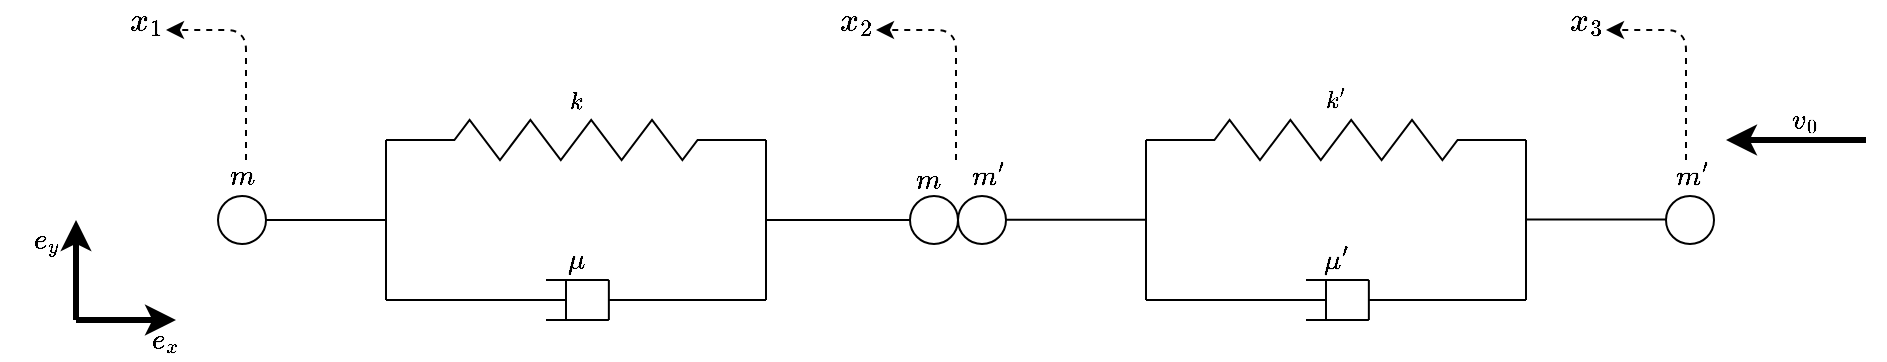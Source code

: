 <mxfile version="14.5.1" type="device" pages="4"><diagram id="ytJeGwFLIwiYyq0UvmY3" name="Page-1"><mxGraphModel dx="1732" dy="805" grid="1" gridSize="5" guides="1" tooltips="1" connect="1" arrows="0" fold="1" page="1" pageScale="1" pageWidth="827" pageHeight="1169" math="1" shadow="0"><root><mxCell id="0"/><mxCell id="1" parent="0"/><mxCell id="ikvbMiQ3zN002EQEy758-4" value="" style="endArrow=none;html=1;" parent="1" edge="1"><mxGeometry width="50" height="50" relative="1" as="geometry"><mxPoint x="80" y="380" as="sourcePoint"/><mxPoint x="80" y="300" as="targetPoint"/></mxGeometry></mxCell><mxCell id="ikvbMiQ3zN002EQEy758-6" value="" style="endArrow=none;html=1;" parent="1" edge="1"><mxGeometry width="50" height="50" relative="1" as="geometry"><mxPoint x="270" y="380" as="sourcePoint"/><mxPoint x="270" y="300" as="targetPoint"/></mxGeometry></mxCell><mxCell id="ikvbMiQ3zN002EQEy758-13" value="" style="group;labelPosition=center;verticalLabelPosition=middle;align=center;verticalAlign=middle;" parent="1" vertex="1" connectable="0"><mxGeometry x="80" y="290" width="190" height="20" as="geometry"/></mxCell><mxCell id="ikvbMiQ3zN002EQEy758-1" value="$$k$$" style="verticalLabelPosition=top;shadow=0;dashed=0;align=center;html=1;verticalAlign=middle;strokeWidth=1;shape=mxgraph.electrical.resistors.resistor_2;rounded=1;comic=0;labelBackgroundColor=none;fontFamily=Verdana;fontSize=12;whiteSpace=wrap;labelPosition=center;" parent="ikvbMiQ3zN002EQEy758-13" vertex="1"><mxGeometry width="190" height="20" as="geometry"/></mxCell><mxCell id="ikvbMiQ3zN002EQEy758-11" value="" style="endArrow=none;html=1;" parent="1" edge="1"><mxGeometry width="50" height="50" relative="1" as="geometry"><mxPoint x="191.429" y="390" as="sourcePoint"/><mxPoint x="191.429" y="370" as="targetPoint"/></mxGeometry></mxCell><mxCell id="ikvbMiQ3zN002EQEy758-25" value="" style="group" parent="1" vertex="1" connectable="0"><mxGeometry x="80" y="350" width="190" height="40" as="geometry"/></mxCell><mxCell id="ikvbMiQ3zN002EQEy758-19" value="" style="group;" parent="ikvbMiQ3zN002EQEy758-25" vertex="1" connectable="0"><mxGeometry y="20" width="190" height="20" as="geometry"/></mxCell><mxCell id="ikvbMiQ3zN002EQEy758-14" value="" style="group" parent="ikvbMiQ3zN002EQEy758-19" vertex="1" connectable="0"><mxGeometry width="90" height="20" as="geometry"/></mxCell><mxCell id="ikvbMiQ3zN002EQEy758-7" value="" style="endArrow=none;html=1;" parent="ikvbMiQ3zN002EQEy758-14" edge="1"><mxGeometry width="50" height="50" relative="1" as="geometry"><mxPoint y="10" as="sourcePoint"/><mxPoint x="90" y="10" as="targetPoint"/></mxGeometry></mxCell><mxCell id="ikvbMiQ3zN002EQEy758-8" value="" style="endArrow=none;html=1;" parent="ikvbMiQ3zN002EQEy758-14" edge="1"><mxGeometry width="50" height="50" relative="1" as="geometry"><mxPoint x="90" y="20" as="sourcePoint"/><mxPoint x="90" as="targetPoint"/></mxGeometry></mxCell><mxCell id="ikvbMiQ3zN002EQEy758-15" value="" style="group;whiteSpace=wrap;" parent="ikvbMiQ3zN002EQEy758-19" vertex="1" connectable="0"><mxGeometry x="80" width="110" height="20" as="geometry"/></mxCell><mxCell id="ikvbMiQ3zN002EQEy758-9" value="" style="endArrow=none;html=1;" parent="ikvbMiQ3zN002EQEy758-15" edge="1"><mxGeometry width="50" height="50" relative="1" as="geometry"><mxPoint y="20" as="sourcePoint"/><mxPoint x="31.429" y="20" as="targetPoint"/></mxGeometry></mxCell><mxCell id="ikvbMiQ3zN002EQEy758-10" value="" style="endArrow=none;html=1;" parent="ikvbMiQ3zN002EQEy758-15" edge="1"><mxGeometry width="50" height="50" relative="1" as="geometry"><mxPoint as="sourcePoint"/><mxPoint x="31.429" as="targetPoint"/></mxGeometry></mxCell><mxCell id="ikvbMiQ3zN002EQEy758-12" value="" style="endArrow=none;html=1;" parent="ikvbMiQ3zN002EQEy758-15" edge="1"><mxGeometry width="50" height="50" relative="1" as="geometry"><mxPoint x="31.429" y="10" as="sourcePoint"/><mxPoint x="110" y="10" as="targetPoint"/></mxGeometry></mxCell><mxCell id="ikvbMiQ3zN002EQEy758-23" value="$$\mu$$" style="text;html=1;align=center;verticalAlign=middle;resizable=0;points=[];autosize=1;" parent="ikvbMiQ3zN002EQEy758-25" vertex="1"><mxGeometry x="65" width="60" height="20" as="geometry"/></mxCell><mxCell id="ikvbMiQ3zN002EQEy758-26" value="" style="endArrow=none;html=1;" parent="1" edge="1"><mxGeometry width="50" height="50" relative="1" as="geometry"><mxPoint x="20" y="340" as="sourcePoint"/><mxPoint x="80" y="340" as="targetPoint"/></mxGeometry></mxCell><mxCell id="ikvbMiQ3zN002EQEy758-34" value="" style="endArrow=none;html=1;entryX=0;entryY=0.5;entryDx=0;entryDy=0;" parent="1" edge="1" target="zaI7KPjIuQ21_3cleG6U-3"><mxGeometry width="50" height="50" relative="1" as="geometry"><mxPoint x="270" y="340" as="sourcePoint"/><mxPoint x="340" y="340" as="targetPoint"/></mxGeometry></mxCell><mxCell id="ikvbMiQ3zN002EQEy758-38" value="" style="ellipse;whiteSpace=wrap;html=1;aspect=fixed;" parent="1" vertex="1"><mxGeometry x="366" y="328" width="24" height="24" as="geometry"/></mxCell><mxCell id="ikvbMiQ3zN002EQEy758-39" value="" style="endArrow=none;html=1;" parent="1" edge="1"><mxGeometry width="50" height="50" relative="1" as="geometry"><mxPoint x="390.0" y="339.86" as="sourcePoint"/><mxPoint x="460.0" y="339.86" as="targetPoint"/></mxGeometry></mxCell><mxCell id="ikvbMiQ3zN002EQEy758-55" value="" style="endArrow=none;html=1;" parent="1" edge="1"><mxGeometry width="50" height="50" relative="1" as="geometry"><mxPoint x="460" y="380" as="sourcePoint"/><mxPoint x="460" y="300" as="targetPoint"/></mxGeometry></mxCell><mxCell id="ikvbMiQ3zN002EQEy758-56" value="" style="endArrow=none;html=1;" parent="1" edge="1"><mxGeometry width="50" height="50" relative="1" as="geometry"><mxPoint x="650" y="380" as="sourcePoint"/><mxPoint x="650" y="300" as="targetPoint"/></mxGeometry></mxCell><mxCell id="ikvbMiQ3zN002EQEy758-57" value="" style="group;labelPosition=center;verticalLabelPosition=middle;align=center;verticalAlign=middle;" parent="1" vertex="1" connectable="0"><mxGeometry x="460" y="290" width="190" height="20" as="geometry"/></mxCell><mxCell id="ikvbMiQ3zN002EQEy758-58" value="$$k'$$" style="verticalLabelPosition=top;shadow=0;dashed=0;align=center;html=1;verticalAlign=middle;strokeWidth=1;shape=mxgraph.electrical.resistors.resistor_2;rounded=1;comic=0;labelBackgroundColor=none;fontFamily=Verdana;fontSize=12;whiteSpace=wrap;labelPosition=center;" parent="ikvbMiQ3zN002EQEy758-57" vertex="1"><mxGeometry width="190" height="20" as="geometry"/></mxCell><mxCell id="ikvbMiQ3zN002EQEy758-59" value="" style="endArrow=none;html=1;" parent="1" edge="1"><mxGeometry width="50" height="50" relative="1" as="geometry"><mxPoint x="571.429" y="390" as="sourcePoint"/><mxPoint x="571.429" y="370" as="targetPoint"/></mxGeometry></mxCell><mxCell id="ikvbMiQ3zN002EQEy758-60" value="" style="group" parent="1" vertex="1" connectable="0"><mxGeometry x="460" y="350" width="190" height="40" as="geometry"/></mxCell><mxCell id="ikvbMiQ3zN002EQEy758-61" value="" style="group;" parent="ikvbMiQ3zN002EQEy758-60" vertex="1" connectable="0"><mxGeometry y="20" width="190" height="20" as="geometry"/></mxCell><mxCell id="ikvbMiQ3zN002EQEy758-62" value="" style="group" parent="ikvbMiQ3zN002EQEy758-61" vertex="1" connectable="0"><mxGeometry width="90" height="20" as="geometry"/></mxCell><mxCell id="ikvbMiQ3zN002EQEy758-63" value="" style="endArrow=none;html=1;" parent="ikvbMiQ3zN002EQEy758-62" edge="1"><mxGeometry width="50" height="50" relative="1" as="geometry"><mxPoint y="10" as="sourcePoint"/><mxPoint x="90" y="10" as="targetPoint"/></mxGeometry></mxCell><mxCell id="ikvbMiQ3zN002EQEy758-64" value="" style="endArrow=none;html=1;" parent="ikvbMiQ3zN002EQEy758-62" edge="1"><mxGeometry width="50" height="50" relative="1" as="geometry"><mxPoint x="90" y="20" as="sourcePoint"/><mxPoint x="90" as="targetPoint"/></mxGeometry></mxCell><mxCell id="ikvbMiQ3zN002EQEy758-65" value="" style="group;whiteSpace=wrap;" parent="ikvbMiQ3zN002EQEy758-61" vertex="1" connectable="0"><mxGeometry x="80" width="110" height="20" as="geometry"/></mxCell><mxCell id="ikvbMiQ3zN002EQEy758-66" value="" style="endArrow=none;html=1;" parent="ikvbMiQ3zN002EQEy758-65" edge="1"><mxGeometry width="50" height="50" relative="1" as="geometry"><mxPoint y="20" as="sourcePoint"/><mxPoint x="31.429" y="20" as="targetPoint"/></mxGeometry></mxCell><mxCell id="ikvbMiQ3zN002EQEy758-67" value="" style="endArrow=none;html=1;" parent="ikvbMiQ3zN002EQEy758-65" edge="1"><mxGeometry width="50" height="50" relative="1" as="geometry"><mxPoint as="sourcePoint"/><mxPoint x="31.429" as="targetPoint"/></mxGeometry></mxCell><mxCell id="ikvbMiQ3zN002EQEy758-68" value="" style="endArrow=none;html=1;" parent="ikvbMiQ3zN002EQEy758-65" edge="1"><mxGeometry width="50" height="50" relative="1" as="geometry"><mxPoint x="31.429" y="10" as="sourcePoint"/><mxPoint x="110" y="10" as="targetPoint"/></mxGeometry></mxCell><mxCell id="ikvbMiQ3zN002EQEy758-69" value="$$\mu'$$" style="text;html=1;align=center;verticalAlign=middle;resizable=0;points=[];autosize=1;" parent="ikvbMiQ3zN002EQEy758-60" vertex="1"><mxGeometry x="65" width="60" height="20" as="geometry"/></mxCell><mxCell id="ikvbMiQ3zN002EQEy758-70" value="" style="endArrow=none;html=1;" parent="1" edge="1"><mxGeometry width="50" height="50" relative="1" as="geometry"><mxPoint x="650" y="339.71" as="sourcePoint"/><mxPoint x="720" y="339.71" as="targetPoint"/></mxGeometry></mxCell><mxCell id="ikvbMiQ3zN002EQEy758-72" value="$$m'$$" style="text;html=1;align=center;verticalAlign=middle;resizable=0;points=[];autosize=1;" parent="1" vertex="1"><mxGeometry x="708" y="308" width="50" height="20" as="geometry"/></mxCell><mxCell id="ikvbMiQ3zN002EQEy758-74" value="$$m$$" style="text;html=1;align=center;verticalAlign=middle;resizable=0;points=[];autosize=1;" parent="1" vertex="1"><mxGeometry x="326" y="310" width="50" height="20" as="geometry"/></mxCell><mxCell id="ikvbMiQ3zN002EQEy758-75" value="$$m'$$" style="text;html=1;align=center;verticalAlign=middle;resizable=0;points=[];autosize=1;" parent="1" vertex="1"><mxGeometry x="356" y="308" width="50" height="20" as="geometry"/></mxCell><mxCell id="A-Y7U5vyH84K1qmAF5ST-1" value="" style="group" parent="1" vertex="1" connectable="0"><mxGeometry x="-85" y="295" width="155" height="105" as="geometry"/></mxCell><mxCell id="ikvbMiQ3zN002EQEy758-80" value="" style="group;dashed=1;" parent="A-Y7U5vyH84K1qmAF5ST-1" vertex="1" connectable="0"><mxGeometry x="35" width="90" height="85" as="geometry"/></mxCell><mxCell id="zaI7KPjIuQ21_3cleG6U-5" value="" style="ellipse;whiteSpace=wrap;html=1;aspect=fixed;" vertex="1" parent="ikvbMiQ3zN002EQEy758-80"><mxGeometry x="46" y="33" width="24" height="24" as="geometry"/></mxCell><mxCell id="ikvbMiQ3zN002EQEy758-76" value="$$m$$" style="text;html=1;align=center;verticalAlign=middle;resizable=0;points=[];autosize=1;" parent="ikvbMiQ3zN002EQEy758-80" vertex="1"><mxGeometry x="33" y="13" width="50" height="20" as="geometry"/></mxCell><mxCell id="A-Y7U5vyH84K1qmAF5ST-2" value="" style="group" parent="1" vertex="1" connectable="0"><mxGeometry x="750" y="280" width="70" height="20" as="geometry"/></mxCell><mxCell id="ikvbMiQ3zN002EQEy758-86" value="" style="endArrow=classic;html=1;strokeWidth=3;" parent="A-Y7U5vyH84K1qmAF5ST-2" edge="1"><mxGeometry width="50" height="50" relative="1" as="geometry"><mxPoint x="70" y="20" as="sourcePoint"/><mxPoint y="20" as="targetPoint"/></mxGeometry></mxCell><mxCell id="ikvbMiQ3zN002EQEy758-88" value="$$v_0$$" style="text;html=1;strokeColor=none;fillColor=none;align=center;verticalAlign=middle;whiteSpace=wrap;rounded=0;dashed=1;" parent="A-Y7U5vyH84K1qmAF5ST-2" vertex="1"><mxGeometry x="20" width="40" height="20" as="geometry"/></mxCell><mxCell id="zaI7KPjIuQ21_3cleG6U-3" value="" style="ellipse;whiteSpace=wrap;html=1;aspect=fixed;" vertex="1" parent="1"><mxGeometry x="342" y="328" width="24" height="24" as="geometry"/></mxCell><mxCell id="zaI7KPjIuQ21_3cleG6U-4" value="" style="ellipse;whiteSpace=wrap;html=1;aspect=fixed;" vertex="1" parent="1"><mxGeometry x="720" y="328" width="24" height="24" as="geometry"/></mxCell><mxCell id="QIRo2a5x82lyeDeJvewS-6" value="" style="group" vertex="1" connectable="0" parent="1"><mxGeometry x="250" y="240" width="115" height="21" as="geometry"/></mxCell><mxCell id="QIRo2a5x82lyeDeJvewS-11" value="" style="group" vertex="1" connectable="0" parent="QIRo2a5x82lyeDeJvewS-6"><mxGeometry width="115" height="21" as="geometry"/></mxCell><mxCell id="zaI7KPjIuQ21_3cleG6U-6" value="" style="group" vertex="1" connectable="0" parent="QIRo2a5x82lyeDeJvewS-11"><mxGeometry y="-10" width="85" height="21" as="geometry"/></mxCell><mxCell id="zaI7KPjIuQ21_3cleG6U-2" value="&lt;font style=&quot;font-size: 14px&quot;&gt;$$x_2$$&lt;/font&gt;" style="text;html=1;strokeColor=none;fillColor=none;align=center;verticalAlign=middle;whiteSpace=wrap;rounded=0;" vertex="1" parent="zaI7KPjIuQ21_3cleG6U-6"><mxGeometry x="45" width="40" height="20" as="geometry"/></mxCell><mxCell id="QIRo2a5x82lyeDeJvewS-4" value="" style="endArrow=classic;html=1;dashed=1;exitX=0.18;exitY=0.6;exitDx=0;exitDy=0;exitPerimeter=0;" edge="1" parent="QIRo2a5x82lyeDeJvewS-11"><mxGeometry width="50" height="50" relative="1" as="geometry"><mxPoint x="115" y="70" as="sourcePoint"/><mxPoint x="75" y="5" as="targetPoint"/><Array as="points"><mxPoint x="115" y="5"/></Array></mxGeometry></mxCell><mxCell id="QIRo2a5x82lyeDeJvewS-12" value="" style="group" vertex="1" connectable="0" parent="1"><mxGeometry x="615" y="230" width="85" height="21" as="geometry"/></mxCell><mxCell id="QIRo2a5x82lyeDeJvewS-13" value="&lt;font style=&quot;font-size: 14px&quot;&gt;$$x_3$$&lt;/font&gt;" style="text;html=1;strokeColor=none;fillColor=none;align=center;verticalAlign=middle;whiteSpace=wrap;rounded=0;" vertex="1" parent="QIRo2a5x82lyeDeJvewS-12"><mxGeometry x="45" width="40" height="20" as="geometry"/></mxCell><mxCell id="QIRo2a5x82lyeDeJvewS-14" value="" style="endArrow=classic;html=1;dashed=1;exitX=0.18;exitY=0.6;exitDx=0;exitDy=0;exitPerimeter=0;" edge="1" parent="1"><mxGeometry width="50" height="50" relative="1" as="geometry"><mxPoint x="730" y="310" as="sourcePoint"/><mxPoint x="690" y="245" as="targetPoint"/><Array as="points"><mxPoint x="730" y="245"/></Array></mxGeometry></mxCell><mxCell id="QIRo2a5x82lyeDeJvewS-15" value="" style="group" vertex="1" connectable="0" parent="1"><mxGeometry x="-105" y="230" width="85" height="21" as="geometry"/></mxCell><mxCell id="QIRo2a5x82lyeDeJvewS-16" value="&lt;font style=&quot;font-size: 14px&quot;&gt;$$x_1$$&lt;/font&gt;" style="text;html=1;strokeColor=none;fillColor=none;align=center;verticalAlign=middle;whiteSpace=wrap;rounded=0;" vertex="1" parent="QIRo2a5x82lyeDeJvewS-15"><mxGeometry x="45" width="40" height="20" as="geometry"/></mxCell><mxCell id="QIRo2a5x82lyeDeJvewS-17" value="" style="endArrow=classic;html=1;dashed=1;exitX=0.18;exitY=0.6;exitDx=0;exitDy=0;exitPerimeter=0;" edge="1" parent="1"><mxGeometry width="50" height="50" relative="1" as="geometry"><mxPoint x="10" y="310" as="sourcePoint"/><mxPoint x="-30" y="245" as="targetPoint"/><Array as="points"><mxPoint x="10" y="245"/></Array></mxGeometry></mxCell><mxCell id="ikvbMiQ3zN002EQEy758-77" value="" style="endArrow=classic;html=1;strokeWidth=3;" parent="1" edge="1"><mxGeometry width="50" height="50" relative="1" as="geometry"><mxPoint x="-75" y="390" as="sourcePoint"/><mxPoint x="-25" y="390" as="targetPoint"/></mxGeometry></mxCell><mxCell id="ikvbMiQ3zN002EQEy758-79" value="" style="endArrow=classic;html=1;strokeWidth=3;" parent="1" edge="1"><mxGeometry width="50" height="50" relative="1" as="geometry"><mxPoint x="-75" y="390" as="sourcePoint"/><mxPoint x="-75" y="340" as="targetPoint"/></mxGeometry></mxCell><mxCell id="ikvbMiQ3zN002EQEy758-82" value="$$e_x$$" style="text;html=1;strokeColor=none;fillColor=none;align=center;verticalAlign=middle;whiteSpace=wrap;rounded=0;dashed=1;" parent="1" vertex="1"><mxGeometry x="-50" y="390" width="40" height="20" as="geometry"/></mxCell><mxCell id="ikvbMiQ3zN002EQEy758-83" value="$$e_y$$" style="text;html=1;strokeColor=none;fillColor=none;align=center;verticalAlign=middle;whiteSpace=wrap;rounded=0;dashed=1;" parent="1" vertex="1"><mxGeometry x="-110" y="340" width="40" height="20" as="geometry"/></mxCell></root></mxGraphModel></diagram><diagram id="JEn1biWKBLTIGsbD8lLC" name="Page-4"><mxGraphModel dx="434" dy="386" grid="1" gridSize="2" guides="1" tooltips="1" connect="1" arrows="1" fold="1" page="1" pageScale="1" pageWidth="827" pageHeight="1169" math="1" shadow="0"><root><mxCell id="UVTlB2MMpKUOKBtwbOYd-0"/><mxCell id="UVTlB2MMpKUOKBtwbOYd-1" parent="UVTlB2MMpKUOKBtwbOYd-0"/><mxCell id="UVTlB2MMpKUOKBtwbOYd-2" value="" style="ellipse;whiteSpace=wrap;html=1;aspect=fixed;" vertex="1" parent="UVTlB2MMpKUOKBtwbOYd-1"><mxGeometry x="150" y="342" width="50" height="50" as="geometry"/></mxCell><mxCell id="UVTlB2MMpKUOKBtwbOYd-3" value="" style="endArrow=classic;html=1;strokeWidth=3;" edge="1" parent="UVTlB2MMpKUOKBtwbOYd-1"><mxGeometry width="50" height="50" relative="1" as="geometry"><mxPoint x="310" y="360" as="sourcePoint"/><mxPoint x="200" y="360" as="targetPoint"/></mxGeometry></mxCell><mxCell id="UVTlB2MMpKUOKBtwbOYd-4" value="" style="endArrow=classic;html=1;strokeWidth=3;" edge="1" parent="UVTlB2MMpKUOKBtwbOYd-1"><mxGeometry width="50" height="50" relative="1" as="geometry"><mxPoint x="310" y="376" as="sourcePoint"/><mxPoint x="200" y="376" as="targetPoint"/></mxGeometry></mxCell><mxCell id="UVTlB2MMpKUOKBtwbOYd-6" value="$$m$$" style="text;html=1;strokeColor=none;fillColor=none;align=center;verticalAlign=middle;whiteSpace=wrap;rounded=0;dashed=1;" vertex="1" parent="UVTlB2MMpKUOKBtwbOYd-1"><mxGeometry x="155" y="356" width="40" height="20" as="geometry"/></mxCell><mxCell id="woAikRQFrL4eNpb0GCjC-0" value="$$\mu( \dot x_1 - \dot x_2)$$" style="text;html=1;strokeColor=none;fillColor=none;align=center;verticalAlign=middle;whiteSpace=wrap;rounded=0;dashed=1;" vertex="1" parent="UVTlB2MMpKUOKBtwbOYd-1"><mxGeometry x="238" y="378" width="46" height="20" as="geometry"/></mxCell><mxCell id="nXnG8BlrmxYwcEeNddY_-0" value="$$k(x_1-x_2)$$" style="text;html=1;strokeColor=none;fillColor=none;align=center;verticalAlign=middle;whiteSpace=wrap;rounded=0;dashed=1;" vertex="1" parent="UVTlB2MMpKUOKBtwbOYd-1"><mxGeometry x="224" y="336" width="80" height="20" as="geometry"/></mxCell></root></mxGraphModel></diagram><diagram id="uyrivEJpbbiFCjdhrZBp" name="Page-2"><mxGraphModel dx="434" dy="386" grid="1" gridSize="2" guides="1" tooltips="1" connect="1" arrows="1" fold="1" page="1" pageScale="1" pageWidth="827" pageHeight="1169" math="1" shadow="0"><root><mxCell id="KhA-8r9i5D4Uf5z0PQl2-0"/><mxCell id="KhA-8r9i5D4Uf5z0PQl2-1" parent="KhA-8r9i5D4Uf5z0PQl2-0"/><mxCell id="KhA-8r9i5D4Uf5z0PQl2-2" value="" style="ellipse;whiteSpace=wrap;html=1;aspect=fixed;" parent="KhA-8r9i5D4Uf5z0PQl2-1" vertex="1"><mxGeometry x="310" y="320" width="85" height="85" as="geometry"/></mxCell><mxCell id="gEBolxCsEXbA6LwS16UR-0" value="" style="endArrow=classic;html=1;strokeWidth=3;" parent="KhA-8r9i5D4Uf5z0PQl2-1" edge="1"><mxGeometry width="50" height="50" relative="1" as="geometry"><mxPoint x="208" y="350" as="sourcePoint"/><mxPoint x="310" y="350" as="targetPoint"/></mxGeometry></mxCell><mxCell id="MfWgTk31oVo36vph-vOd-1" value="$$k(x_1-x_2)$$" style="text;html=1;strokeColor=none;fillColor=none;align=center;verticalAlign=middle;whiteSpace=wrap;rounded=0;dashed=1;" parent="KhA-8r9i5D4Uf5z0PQl2-1" vertex="1"><mxGeometry x="218" y="328" width="80" height="20" as="geometry"/></mxCell><mxCell id="MfWgTk31oVo36vph-vOd-2" value="" style="endArrow=classic;html=1;strokeWidth=3;" parent="KhA-8r9i5D4Uf5z0PQl2-1" edge="1"><mxGeometry width="50" height="50" relative="1" as="geometry"><mxPoint x="208" y="380" as="sourcePoint"/><mxPoint x="310" y="380" as="targetPoint"/></mxGeometry></mxCell><mxCell id="dHN0YDGmqqD9gYqE2MoQ-1" value="$$\mu( \dot x_1 - \dot x_2)$$" style="text;html=1;strokeColor=none;fillColor=none;align=center;verticalAlign=middle;whiteSpace=wrap;rounded=0;dashed=1;" parent="KhA-8r9i5D4Uf5z0PQl2-1" vertex="1"><mxGeometry x="230" y="382" width="46" height="20" as="geometry"/></mxCell><mxCell id="dHN0YDGmqqD9gYqE2MoQ-2" value="" style="endArrow=classic;html=1;strokeWidth=3;entryX=0.984;entryY=0.712;entryDx=0;entryDy=0;entryPerimeter=0;" parent="KhA-8r9i5D4Uf5z0PQl2-1" target="KhA-8r9i5D4Uf5z0PQl2-2" edge="1"><mxGeometry width="50" height="50" relative="1" as="geometry"><mxPoint x="490" y="381" as="sourcePoint"/><mxPoint x="515" y="369.43" as="targetPoint"/></mxGeometry></mxCell><mxCell id="dHN0YDGmqqD9gYqE2MoQ-3" value="$$\mu' (\dot x_2-\dot x_3)$$" style="text;html=1;strokeColor=none;fillColor=none;align=center;verticalAlign=middle;whiteSpace=wrap;rounded=0;dashed=1;" parent="KhA-8r9i5D4Uf5z0PQl2-1" vertex="1"><mxGeometry x="428" y="384" width="40" height="20" as="geometry"/></mxCell><mxCell id="dHN0YDGmqqD9gYqE2MoQ-4" value="" style="endArrow=classic;html=1;strokeWidth=3;entryX=0.984;entryY=0.712;entryDx=0;entryDy=0;entryPerimeter=0;" parent="KhA-8r9i5D4Uf5z0PQl2-1" edge="1"><mxGeometry width="50" height="50" relative="1" as="geometry"><mxPoint x="487" y="342" as="sourcePoint"/><mxPoint x="392" y="342.16" as="targetPoint"/></mxGeometry></mxCell><mxCell id="dHN0YDGmqqD9gYqE2MoQ-5" value="$$k' (x_2-x_3)$$" style="text;html=1;strokeColor=none;fillColor=none;align=center;verticalAlign=middle;whiteSpace=wrap;rounded=0;dashed=1;" parent="KhA-8r9i5D4Uf5z0PQl2-1" vertex="1"><mxGeometry x="426" y="318" width="40" height="20" as="geometry"/></mxCell><mxCell id="dHN0YDGmqqD9gYqE2MoQ-6" value="$$m+m'$$" style="text;html=1;strokeColor=none;fillColor=none;align=center;verticalAlign=middle;whiteSpace=wrap;rounded=0;dashed=1;" parent="KhA-8r9i5D4Uf5z0PQl2-1" vertex="1"><mxGeometry x="332.5" y="350" width="40" height="20" as="geometry"/></mxCell></root></mxGraphModel></diagram><diagram id="uLh2tQt1c-WQyPfZWIZx" name="Page-3"><mxGraphModel dx="362" dy="322" grid="1" gridSize="2" guides="1" tooltips="1" connect="1" arrows="1" fold="1" page="1" pageScale="1" pageWidth="827" pageHeight="1169" math="1" shadow="0"><root><mxCell id="KQrJLUqnORqjvFaliClb-0"/><mxCell id="KQrJLUqnORqjvFaliClb-1" parent="KQrJLUqnORqjvFaliClb-0"/><mxCell id="KQrJLUqnORqjvFaliClb-2" value="" style="ellipse;whiteSpace=wrap;html=1;aspect=fixed;" parent="KQrJLUqnORqjvFaliClb-1" vertex="1"><mxGeometry x="310" y="345" width="50" height="50" as="geometry"/></mxCell><mxCell id="KQrJLUqnORqjvFaliClb-3" value="" style="endArrow=classic;html=1;strokeWidth=3;" parent="KQrJLUqnORqjvFaliClb-1" edge="1"><mxGeometry width="50" height="50" relative="1" as="geometry"><mxPoint x="200" y="360" as="sourcePoint"/><mxPoint x="310" y="360" as="targetPoint"/></mxGeometry></mxCell><mxCell id="KQrJLUqnORqjvFaliClb-5" value="" style="endArrow=classic;html=1;strokeWidth=3;" parent="KQrJLUqnORqjvFaliClb-1" edge="1"><mxGeometry width="50" height="50" relative="1" as="geometry"><mxPoint x="200" y="376" as="sourcePoint"/><mxPoint x="310" y="376" as="targetPoint"/></mxGeometry></mxCell><mxCell id="KQrJLUqnORqjvFaliClb-10" value="$$k' (x_2-x_3)$$" style="text;html=1;strokeColor=none;fillColor=none;align=center;verticalAlign=middle;whiteSpace=wrap;rounded=0;dashed=1;" parent="KQrJLUqnORqjvFaliClb-1" vertex="1"><mxGeometry x="235" y="338" width="40" height="20" as="geometry"/></mxCell><mxCell id="KQrJLUqnORqjvFaliClb-11" value="$$m'$$" style="text;html=1;strokeColor=none;fillColor=none;align=center;verticalAlign=middle;whiteSpace=wrap;rounded=0;dashed=1;" parent="KQrJLUqnORqjvFaliClb-1" vertex="1"><mxGeometry x="315" y="358" width="40" height="20" as="geometry"/></mxCell><mxCell id="KQrJLUqnORqjvFaliClb-12" value="$$\mu' (\dot x_2-\dot x_3)$$" style="text;html=1;strokeColor=none;fillColor=none;align=center;verticalAlign=middle;whiteSpace=wrap;rounded=0;dashed=1;" parent="KQrJLUqnORqjvFaliClb-1" vertex="1"><mxGeometry x="234" y="378" width="40" height="20" as="geometry"/></mxCell></root></mxGraphModel></diagram></mxfile>